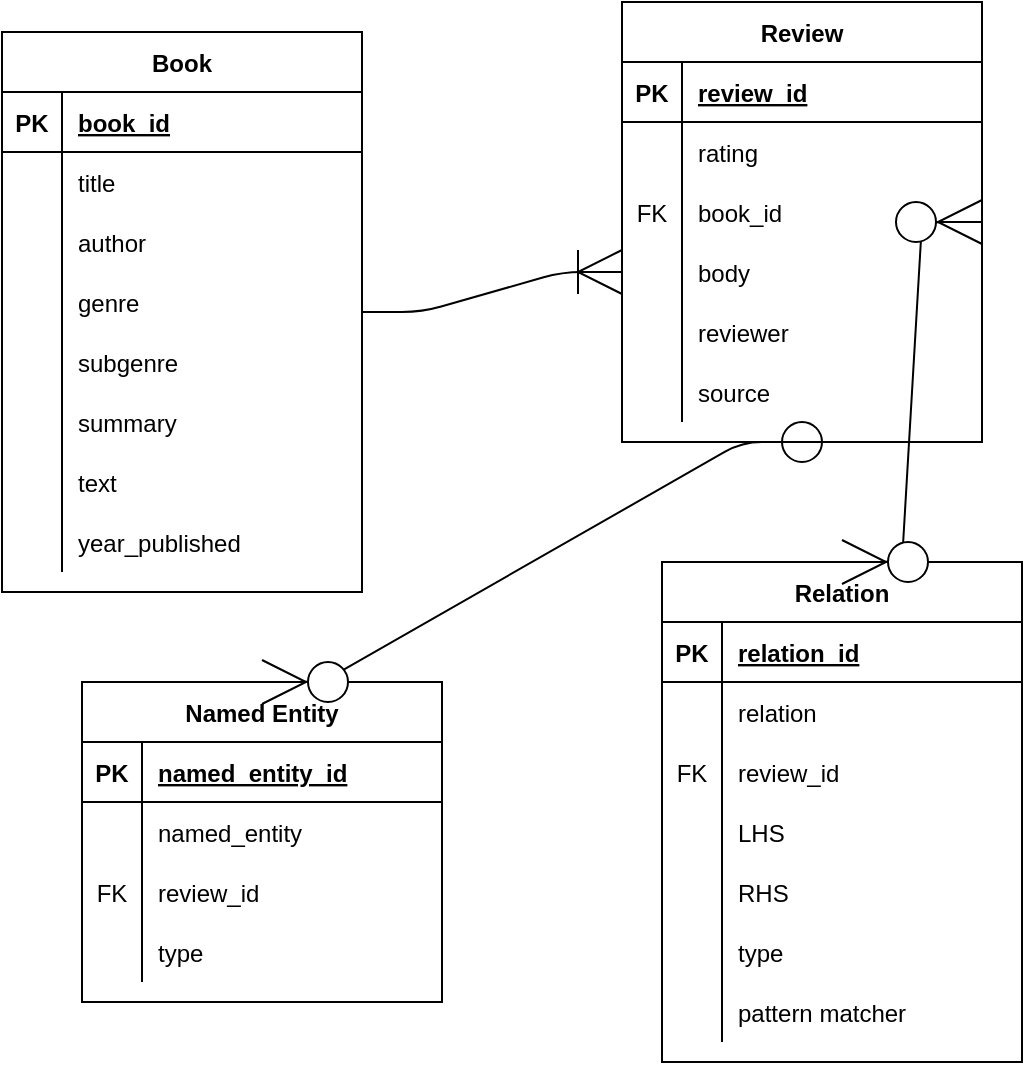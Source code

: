 <mxfile version="14.4.7" type="github">
  <diagram id="fbK2GwRk4LEuwhx-I1Jf" name="Page-1">
    <mxGraphModel dx="779" dy="563" grid="1" gridSize="10" guides="1" tooltips="1" connect="1" arrows="1" fold="1" page="1" pageScale="1" pageWidth="850" pageHeight="1100" math="0" shadow="0">
      <root>
        <mxCell id="VvQJ6g8RMtxhGM0xrztF-0" />
        <mxCell id="VvQJ6g8RMtxhGM0xrztF-1" parent="VvQJ6g8RMtxhGM0xrztF-0" />
        <mxCell id="63T5zMLXDl2bLYW26i59-0" value="Book" style="shape=table;startSize=30;container=1;collapsible=1;childLayout=tableLayout;fixedRows=1;rowLines=0;fontStyle=1;align=center;resizeLast=1;" vertex="1" parent="VvQJ6g8RMtxhGM0xrztF-1">
          <mxGeometry x="140" y="35" width="180" height="280" as="geometry" />
        </mxCell>
        <mxCell id="63T5zMLXDl2bLYW26i59-1" value="" style="shape=partialRectangle;collapsible=0;dropTarget=0;pointerEvents=0;fillColor=none;top=0;left=0;bottom=1;right=0;points=[[0,0.5],[1,0.5]];portConstraint=eastwest;" vertex="1" parent="63T5zMLXDl2bLYW26i59-0">
          <mxGeometry y="30" width="180" height="30" as="geometry" />
        </mxCell>
        <mxCell id="63T5zMLXDl2bLYW26i59-2" value="PK" style="shape=partialRectangle;connectable=0;fillColor=none;top=0;left=0;bottom=0;right=0;fontStyle=1;overflow=hidden;" vertex="1" parent="63T5zMLXDl2bLYW26i59-1">
          <mxGeometry width="30" height="30" as="geometry" />
        </mxCell>
        <mxCell id="63T5zMLXDl2bLYW26i59-3" value="book_id" style="shape=partialRectangle;connectable=0;fillColor=none;top=0;left=0;bottom=0;right=0;align=left;spacingLeft=6;fontStyle=5;overflow=hidden;" vertex="1" parent="63T5zMLXDl2bLYW26i59-1">
          <mxGeometry x="30" width="150" height="30" as="geometry" />
        </mxCell>
        <mxCell id="63T5zMLXDl2bLYW26i59-4" value="" style="shape=partialRectangle;collapsible=0;dropTarget=0;pointerEvents=0;fillColor=none;top=0;left=0;bottom=0;right=0;points=[[0,0.5],[1,0.5]];portConstraint=eastwest;" vertex="1" parent="63T5zMLXDl2bLYW26i59-0">
          <mxGeometry y="60" width="180" height="30" as="geometry" />
        </mxCell>
        <mxCell id="63T5zMLXDl2bLYW26i59-5" value="" style="shape=partialRectangle;connectable=0;fillColor=none;top=0;left=0;bottom=0;right=0;editable=1;overflow=hidden;" vertex="1" parent="63T5zMLXDl2bLYW26i59-4">
          <mxGeometry width="30" height="30" as="geometry" />
        </mxCell>
        <mxCell id="63T5zMLXDl2bLYW26i59-6" value="title" style="shape=partialRectangle;connectable=0;fillColor=none;top=0;left=0;bottom=0;right=0;align=left;spacingLeft=6;overflow=hidden;" vertex="1" parent="63T5zMLXDl2bLYW26i59-4">
          <mxGeometry x="30" width="150" height="30" as="geometry" />
        </mxCell>
        <mxCell id="63T5zMLXDl2bLYW26i59-7" value="" style="shape=partialRectangle;collapsible=0;dropTarget=0;pointerEvents=0;fillColor=none;top=0;left=0;bottom=0;right=0;points=[[0,0.5],[1,0.5]];portConstraint=eastwest;" vertex="1" parent="63T5zMLXDl2bLYW26i59-0">
          <mxGeometry y="90" width="180" height="30" as="geometry" />
        </mxCell>
        <mxCell id="63T5zMLXDl2bLYW26i59-8" value="" style="shape=partialRectangle;connectable=0;fillColor=none;top=0;left=0;bottom=0;right=0;editable=1;overflow=hidden;" vertex="1" parent="63T5zMLXDl2bLYW26i59-7">
          <mxGeometry width="30" height="30" as="geometry" />
        </mxCell>
        <mxCell id="63T5zMLXDl2bLYW26i59-9" value="author" style="shape=partialRectangle;connectable=0;fillColor=none;top=0;left=0;bottom=0;right=0;align=left;spacingLeft=6;overflow=hidden;" vertex="1" parent="63T5zMLXDl2bLYW26i59-7">
          <mxGeometry x="30" width="150" height="30" as="geometry" />
        </mxCell>
        <mxCell id="63T5zMLXDl2bLYW26i59-10" value="" style="shape=partialRectangle;collapsible=0;dropTarget=0;pointerEvents=0;fillColor=none;top=0;left=0;bottom=0;right=0;points=[[0,0.5],[1,0.5]];portConstraint=eastwest;" vertex="1" parent="63T5zMLXDl2bLYW26i59-0">
          <mxGeometry y="120" width="180" height="30" as="geometry" />
        </mxCell>
        <mxCell id="63T5zMLXDl2bLYW26i59-11" value="" style="shape=partialRectangle;connectable=0;fillColor=none;top=0;left=0;bottom=0;right=0;editable=1;overflow=hidden;" vertex="1" parent="63T5zMLXDl2bLYW26i59-10">
          <mxGeometry width="30" height="30" as="geometry" />
        </mxCell>
        <mxCell id="63T5zMLXDl2bLYW26i59-12" value="genre" style="shape=partialRectangle;connectable=0;fillColor=none;top=0;left=0;bottom=0;right=0;align=left;spacingLeft=6;overflow=hidden;" vertex="1" parent="63T5zMLXDl2bLYW26i59-10">
          <mxGeometry x="30" width="150" height="30" as="geometry" />
        </mxCell>
        <mxCell id="63T5zMLXDl2bLYW26i59-87" value="" style="shape=partialRectangle;collapsible=0;dropTarget=0;pointerEvents=0;fillColor=none;top=0;left=0;bottom=0;right=0;points=[[0,0.5],[1,0.5]];portConstraint=eastwest;" vertex="1" parent="63T5zMLXDl2bLYW26i59-0">
          <mxGeometry y="150" width="180" height="30" as="geometry" />
        </mxCell>
        <mxCell id="63T5zMLXDl2bLYW26i59-88" value="" style="shape=partialRectangle;connectable=0;fillColor=none;top=0;left=0;bottom=0;right=0;editable=1;overflow=hidden;" vertex="1" parent="63T5zMLXDl2bLYW26i59-87">
          <mxGeometry width="30" height="30" as="geometry" />
        </mxCell>
        <mxCell id="63T5zMLXDl2bLYW26i59-89" value="subgenre" style="shape=partialRectangle;connectable=0;fillColor=none;top=0;left=0;bottom=0;right=0;align=left;spacingLeft=6;overflow=hidden;" vertex="1" parent="63T5zMLXDl2bLYW26i59-87">
          <mxGeometry x="30" width="150" height="30" as="geometry" />
        </mxCell>
        <mxCell id="63T5zMLXDl2bLYW26i59-78" value="" style="shape=partialRectangle;collapsible=0;dropTarget=0;pointerEvents=0;fillColor=none;top=0;left=0;bottom=0;right=0;points=[[0,0.5],[1,0.5]];portConstraint=eastwest;" vertex="1" parent="63T5zMLXDl2bLYW26i59-0">
          <mxGeometry y="180" width="180" height="30" as="geometry" />
        </mxCell>
        <mxCell id="63T5zMLXDl2bLYW26i59-79" value="" style="shape=partialRectangle;connectable=0;fillColor=none;top=0;left=0;bottom=0;right=0;editable=1;overflow=hidden;" vertex="1" parent="63T5zMLXDl2bLYW26i59-78">
          <mxGeometry width="30" height="30" as="geometry" />
        </mxCell>
        <mxCell id="63T5zMLXDl2bLYW26i59-80" value="summary" style="shape=partialRectangle;connectable=0;fillColor=none;top=0;left=0;bottom=0;right=0;align=left;spacingLeft=6;overflow=hidden;" vertex="1" parent="63T5zMLXDl2bLYW26i59-78">
          <mxGeometry x="30" width="150" height="30" as="geometry" />
        </mxCell>
        <mxCell id="63T5zMLXDl2bLYW26i59-81" value="" style="shape=partialRectangle;collapsible=0;dropTarget=0;pointerEvents=0;fillColor=none;top=0;left=0;bottom=0;right=0;points=[[0,0.5],[1,0.5]];portConstraint=eastwest;" vertex="1" parent="63T5zMLXDl2bLYW26i59-0">
          <mxGeometry y="210" width="180" height="30" as="geometry" />
        </mxCell>
        <mxCell id="63T5zMLXDl2bLYW26i59-82" value="" style="shape=partialRectangle;connectable=0;fillColor=none;top=0;left=0;bottom=0;right=0;editable=1;overflow=hidden;" vertex="1" parent="63T5zMLXDl2bLYW26i59-81">
          <mxGeometry width="30" height="30" as="geometry" />
        </mxCell>
        <mxCell id="63T5zMLXDl2bLYW26i59-83" value="text" style="shape=partialRectangle;connectable=0;fillColor=none;top=0;left=0;bottom=0;right=0;align=left;spacingLeft=6;overflow=hidden;" vertex="1" parent="63T5zMLXDl2bLYW26i59-81">
          <mxGeometry x="30" width="150" height="30" as="geometry" />
        </mxCell>
        <mxCell id="63T5zMLXDl2bLYW26i59-84" value="" style="shape=partialRectangle;collapsible=0;dropTarget=0;pointerEvents=0;fillColor=none;top=0;left=0;bottom=0;right=0;points=[[0,0.5],[1,0.5]];portConstraint=eastwest;" vertex="1" parent="63T5zMLXDl2bLYW26i59-0">
          <mxGeometry y="240" width="180" height="30" as="geometry" />
        </mxCell>
        <mxCell id="63T5zMLXDl2bLYW26i59-85" value="" style="shape=partialRectangle;connectable=0;fillColor=none;top=0;left=0;bottom=0;right=0;editable=1;overflow=hidden;" vertex="1" parent="63T5zMLXDl2bLYW26i59-84">
          <mxGeometry width="30" height="30" as="geometry" />
        </mxCell>
        <mxCell id="63T5zMLXDl2bLYW26i59-86" value="year_published" style="shape=partialRectangle;connectable=0;fillColor=none;top=0;left=0;bottom=0;right=0;align=left;spacingLeft=6;overflow=hidden;" vertex="1" parent="63T5zMLXDl2bLYW26i59-84">
          <mxGeometry x="30" width="150" height="30" as="geometry" />
        </mxCell>
        <mxCell id="63T5zMLXDl2bLYW26i59-13" value="Relation" style="shape=table;startSize=30;container=1;collapsible=1;childLayout=tableLayout;fixedRows=1;rowLines=0;fontStyle=1;align=center;resizeLast=1;" vertex="1" parent="VvQJ6g8RMtxhGM0xrztF-1">
          <mxGeometry x="470" y="300" width="180" height="250" as="geometry" />
        </mxCell>
        <mxCell id="63T5zMLXDl2bLYW26i59-14" value="" style="shape=partialRectangle;collapsible=0;dropTarget=0;pointerEvents=0;fillColor=none;top=0;left=0;bottom=1;right=0;points=[[0,0.5],[1,0.5]];portConstraint=eastwest;" vertex="1" parent="63T5zMLXDl2bLYW26i59-13">
          <mxGeometry y="30" width="180" height="30" as="geometry" />
        </mxCell>
        <mxCell id="63T5zMLXDl2bLYW26i59-15" value="PK" style="shape=partialRectangle;connectable=0;fillColor=none;top=0;left=0;bottom=0;right=0;fontStyle=1;overflow=hidden;" vertex="1" parent="63T5zMLXDl2bLYW26i59-14">
          <mxGeometry width="30" height="30" as="geometry" />
        </mxCell>
        <mxCell id="63T5zMLXDl2bLYW26i59-16" value="relation_id" style="shape=partialRectangle;connectable=0;fillColor=none;top=0;left=0;bottom=0;right=0;align=left;spacingLeft=6;fontStyle=5;overflow=hidden;" vertex="1" parent="63T5zMLXDl2bLYW26i59-14">
          <mxGeometry x="30" width="150" height="30" as="geometry" />
        </mxCell>
        <mxCell id="63T5zMLXDl2bLYW26i59-17" value="" style="shape=partialRectangle;collapsible=0;dropTarget=0;pointerEvents=0;fillColor=none;top=0;left=0;bottom=0;right=0;points=[[0,0.5],[1,0.5]];portConstraint=eastwest;" vertex="1" parent="63T5zMLXDl2bLYW26i59-13">
          <mxGeometry y="60" width="180" height="30" as="geometry" />
        </mxCell>
        <mxCell id="63T5zMLXDl2bLYW26i59-18" value="" style="shape=partialRectangle;connectable=0;fillColor=none;top=0;left=0;bottom=0;right=0;editable=1;overflow=hidden;" vertex="1" parent="63T5zMLXDl2bLYW26i59-17">
          <mxGeometry width="30" height="30" as="geometry" />
        </mxCell>
        <mxCell id="63T5zMLXDl2bLYW26i59-19" value="relation" style="shape=partialRectangle;connectable=0;fillColor=none;top=0;left=0;bottom=0;right=0;align=left;spacingLeft=6;overflow=hidden;" vertex="1" parent="63T5zMLXDl2bLYW26i59-17">
          <mxGeometry x="30" width="150" height="30" as="geometry" />
        </mxCell>
        <mxCell id="63T5zMLXDl2bLYW26i59-106" value="" style="shape=partialRectangle;collapsible=0;dropTarget=0;pointerEvents=0;fillColor=none;top=0;left=0;bottom=0;right=0;points=[[0,0.5],[1,0.5]];portConstraint=eastwest;" vertex="1" parent="63T5zMLXDl2bLYW26i59-13">
          <mxGeometry y="90" width="180" height="30" as="geometry" />
        </mxCell>
        <mxCell id="63T5zMLXDl2bLYW26i59-107" value="FK" style="shape=partialRectangle;connectable=0;fillColor=none;top=0;left=0;bottom=0;right=0;editable=1;overflow=hidden;" vertex="1" parent="63T5zMLXDl2bLYW26i59-106">
          <mxGeometry width="30" height="30" as="geometry" />
        </mxCell>
        <mxCell id="63T5zMLXDl2bLYW26i59-108" value="review_id" style="shape=partialRectangle;connectable=0;fillColor=none;top=0;left=0;bottom=0;right=0;align=left;spacingLeft=6;overflow=hidden;" vertex="1" parent="63T5zMLXDl2bLYW26i59-106">
          <mxGeometry x="30" width="150" height="30" as="geometry" />
        </mxCell>
        <mxCell id="63T5zMLXDl2bLYW26i59-93" value="" style="shape=partialRectangle;collapsible=0;dropTarget=0;pointerEvents=0;fillColor=none;top=0;left=0;bottom=0;right=0;points=[[0,0.5],[1,0.5]];portConstraint=eastwest;" vertex="1" parent="63T5zMLXDl2bLYW26i59-13">
          <mxGeometry y="120" width="180" height="30" as="geometry" />
        </mxCell>
        <mxCell id="63T5zMLXDl2bLYW26i59-94" value="" style="shape=partialRectangle;connectable=0;fillColor=none;top=0;left=0;bottom=0;right=0;editable=1;overflow=hidden;" vertex="1" parent="63T5zMLXDl2bLYW26i59-93">
          <mxGeometry width="30" height="30" as="geometry" />
        </mxCell>
        <mxCell id="63T5zMLXDl2bLYW26i59-95" value="LHS" style="shape=partialRectangle;connectable=0;fillColor=none;top=0;left=0;bottom=0;right=0;align=left;spacingLeft=6;overflow=hidden;" vertex="1" parent="63T5zMLXDl2bLYW26i59-93">
          <mxGeometry x="30" width="150" height="30" as="geometry" />
        </mxCell>
        <mxCell id="63T5zMLXDl2bLYW26i59-96" value="" style="shape=partialRectangle;collapsible=0;dropTarget=0;pointerEvents=0;fillColor=none;top=0;left=0;bottom=0;right=0;points=[[0,0.5],[1,0.5]];portConstraint=eastwest;" vertex="1" parent="63T5zMLXDl2bLYW26i59-13">
          <mxGeometry y="150" width="180" height="30" as="geometry" />
        </mxCell>
        <mxCell id="63T5zMLXDl2bLYW26i59-97" value="" style="shape=partialRectangle;connectable=0;fillColor=none;top=0;left=0;bottom=0;right=0;editable=1;overflow=hidden;" vertex="1" parent="63T5zMLXDl2bLYW26i59-96">
          <mxGeometry width="30" height="30" as="geometry" />
        </mxCell>
        <mxCell id="63T5zMLXDl2bLYW26i59-98" value="RHS" style="shape=partialRectangle;connectable=0;fillColor=none;top=0;left=0;bottom=0;right=0;align=left;spacingLeft=6;overflow=hidden;" vertex="1" parent="63T5zMLXDl2bLYW26i59-96">
          <mxGeometry x="30" width="150" height="30" as="geometry" />
        </mxCell>
        <mxCell id="63T5zMLXDl2bLYW26i59-20" value="" style="shape=partialRectangle;collapsible=0;dropTarget=0;pointerEvents=0;fillColor=none;top=0;left=0;bottom=0;right=0;points=[[0,0.5],[1,0.5]];portConstraint=eastwest;" vertex="1" parent="63T5zMLXDl2bLYW26i59-13">
          <mxGeometry y="180" width="180" height="30" as="geometry" />
        </mxCell>
        <mxCell id="63T5zMLXDl2bLYW26i59-21" value="" style="shape=partialRectangle;connectable=0;fillColor=none;top=0;left=0;bottom=0;right=0;editable=1;overflow=hidden;" vertex="1" parent="63T5zMLXDl2bLYW26i59-20">
          <mxGeometry width="30" height="30" as="geometry" />
        </mxCell>
        <mxCell id="63T5zMLXDl2bLYW26i59-22" value="type" style="shape=partialRectangle;connectable=0;fillColor=none;top=0;left=0;bottom=0;right=0;align=left;spacingLeft=6;overflow=hidden;" vertex="1" parent="63T5zMLXDl2bLYW26i59-20">
          <mxGeometry x="30" width="150" height="30" as="geometry" />
        </mxCell>
        <mxCell id="63T5zMLXDl2bLYW26i59-23" value="" style="shape=partialRectangle;collapsible=0;dropTarget=0;pointerEvents=0;fillColor=none;top=0;left=0;bottom=0;right=0;points=[[0,0.5],[1,0.5]];portConstraint=eastwest;" vertex="1" parent="63T5zMLXDl2bLYW26i59-13">
          <mxGeometry y="210" width="180" height="30" as="geometry" />
        </mxCell>
        <mxCell id="63T5zMLXDl2bLYW26i59-24" value="" style="shape=partialRectangle;connectable=0;fillColor=none;top=0;left=0;bottom=0;right=0;editable=1;overflow=hidden;" vertex="1" parent="63T5zMLXDl2bLYW26i59-23">
          <mxGeometry width="30" height="30" as="geometry" />
        </mxCell>
        <mxCell id="63T5zMLXDl2bLYW26i59-25" value="pattern matcher" style="shape=partialRectangle;connectable=0;fillColor=none;top=0;left=0;bottom=0;right=0;align=left;spacingLeft=6;overflow=hidden;" vertex="1" parent="63T5zMLXDl2bLYW26i59-23">
          <mxGeometry x="30" width="150" height="30" as="geometry" />
        </mxCell>
        <mxCell id="63T5zMLXDl2bLYW26i59-26" value="Named Entity" style="shape=table;startSize=30;container=1;collapsible=1;childLayout=tableLayout;fixedRows=1;rowLines=0;fontStyle=1;align=center;resizeLast=1;" vertex="1" parent="VvQJ6g8RMtxhGM0xrztF-1">
          <mxGeometry x="180" y="360" width="180" height="160" as="geometry" />
        </mxCell>
        <mxCell id="63T5zMLXDl2bLYW26i59-27" value="" style="shape=partialRectangle;collapsible=0;dropTarget=0;pointerEvents=0;fillColor=none;top=0;left=0;bottom=1;right=0;points=[[0,0.5],[1,0.5]];portConstraint=eastwest;" vertex="1" parent="63T5zMLXDl2bLYW26i59-26">
          <mxGeometry y="30" width="180" height="30" as="geometry" />
        </mxCell>
        <mxCell id="63T5zMLXDl2bLYW26i59-28" value="PK" style="shape=partialRectangle;connectable=0;fillColor=none;top=0;left=0;bottom=0;right=0;fontStyle=1;overflow=hidden;" vertex="1" parent="63T5zMLXDl2bLYW26i59-27">
          <mxGeometry width="30" height="30" as="geometry" />
        </mxCell>
        <mxCell id="63T5zMLXDl2bLYW26i59-29" value="named_entity_id" style="shape=partialRectangle;connectable=0;fillColor=none;top=0;left=0;bottom=0;right=0;align=left;spacingLeft=6;fontStyle=5;overflow=hidden;" vertex="1" parent="63T5zMLXDl2bLYW26i59-27">
          <mxGeometry x="30" width="150" height="30" as="geometry" />
        </mxCell>
        <mxCell id="63T5zMLXDl2bLYW26i59-30" value="" style="shape=partialRectangle;collapsible=0;dropTarget=0;pointerEvents=0;fillColor=none;top=0;left=0;bottom=0;right=0;points=[[0,0.5],[1,0.5]];portConstraint=eastwest;" vertex="1" parent="63T5zMLXDl2bLYW26i59-26">
          <mxGeometry y="60" width="180" height="30" as="geometry" />
        </mxCell>
        <mxCell id="63T5zMLXDl2bLYW26i59-31" value="" style="shape=partialRectangle;connectable=0;fillColor=none;top=0;left=0;bottom=0;right=0;editable=1;overflow=hidden;" vertex="1" parent="63T5zMLXDl2bLYW26i59-30">
          <mxGeometry width="30" height="30" as="geometry" />
        </mxCell>
        <mxCell id="63T5zMLXDl2bLYW26i59-32" value="named_entity" style="shape=partialRectangle;connectable=0;fillColor=none;top=0;left=0;bottom=0;right=0;align=left;spacingLeft=6;overflow=hidden;" vertex="1" parent="63T5zMLXDl2bLYW26i59-30">
          <mxGeometry x="30" width="150" height="30" as="geometry" />
        </mxCell>
        <mxCell id="63T5zMLXDl2bLYW26i59-33" value="" style="shape=partialRectangle;collapsible=0;dropTarget=0;pointerEvents=0;fillColor=none;top=0;left=0;bottom=0;right=0;points=[[0,0.5],[1,0.5]];portConstraint=eastwest;" vertex="1" parent="63T5zMLXDl2bLYW26i59-26">
          <mxGeometry y="90" width="180" height="30" as="geometry" />
        </mxCell>
        <mxCell id="63T5zMLXDl2bLYW26i59-34" value="FK" style="shape=partialRectangle;connectable=0;fillColor=none;top=0;left=0;bottom=0;right=0;editable=1;overflow=hidden;" vertex="1" parent="63T5zMLXDl2bLYW26i59-33">
          <mxGeometry width="30" height="30" as="geometry" />
        </mxCell>
        <mxCell id="63T5zMLXDl2bLYW26i59-35" value="review_id" style="shape=partialRectangle;connectable=0;fillColor=none;top=0;left=0;bottom=0;right=0;align=left;spacingLeft=6;overflow=hidden;" vertex="1" parent="63T5zMLXDl2bLYW26i59-33">
          <mxGeometry x="30" width="150" height="30" as="geometry" />
        </mxCell>
        <mxCell id="63T5zMLXDl2bLYW26i59-36" value="" style="shape=partialRectangle;collapsible=0;dropTarget=0;pointerEvents=0;fillColor=none;top=0;left=0;bottom=0;right=0;points=[[0,0.5],[1,0.5]];portConstraint=eastwest;" vertex="1" parent="63T5zMLXDl2bLYW26i59-26">
          <mxGeometry y="120" width="180" height="30" as="geometry" />
        </mxCell>
        <mxCell id="63T5zMLXDl2bLYW26i59-37" value="" style="shape=partialRectangle;connectable=0;fillColor=none;top=0;left=0;bottom=0;right=0;editable=1;overflow=hidden;" vertex="1" parent="63T5zMLXDl2bLYW26i59-36">
          <mxGeometry width="30" height="30" as="geometry" />
        </mxCell>
        <mxCell id="63T5zMLXDl2bLYW26i59-38" value="type" style="shape=partialRectangle;connectable=0;fillColor=none;top=0;left=0;bottom=0;right=0;align=left;spacingLeft=6;overflow=hidden;" vertex="1" parent="63T5zMLXDl2bLYW26i59-36">
          <mxGeometry x="30" width="150" height="30" as="geometry" />
        </mxCell>
        <mxCell id="63T5zMLXDl2bLYW26i59-39" value="Review" style="shape=table;startSize=30;container=1;collapsible=1;childLayout=tableLayout;fixedRows=1;rowLines=0;fontStyle=1;align=center;resizeLast=1;strokeWidth=1;" vertex="1" parent="VvQJ6g8RMtxhGM0xrztF-1">
          <mxGeometry x="450" y="20" width="180" height="220" as="geometry" />
        </mxCell>
        <mxCell id="63T5zMLXDl2bLYW26i59-40" value="" style="shape=partialRectangle;collapsible=0;dropTarget=0;pointerEvents=0;fillColor=none;top=0;left=0;bottom=1;right=0;points=[[0,0.5],[1,0.5]];portConstraint=eastwest;" vertex="1" parent="63T5zMLXDl2bLYW26i59-39">
          <mxGeometry y="30" width="180" height="30" as="geometry" />
        </mxCell>
        <mxCell id="63T5zMLXDl2bLYW26i59-41" value="PK" style="shape=partialRectangle;connectable=0;fillColor=none;top=0;left=0;bottom=0;right=0;fontStyle=1;overflow=hidden;" vertex="1" parent="63T5zMLXDl2bLYW26i59-40">
          <mxGeometry width="30" height="30" as="geometry" />
        </mxCell>
        <mxCell id="63T5zMLXDl2bLYW26i59-42" value="review_id" style="shape=partialRectangle;connectable=0;fillColor=none;top=0;left=0;bottom=0;right=0;align=left;spacingLeft=6;fontStyle=5;overflow=hidden;" vertex="1" parent="63T5zMLXDl2bLYW26i59-40">
          <mxGeometry x="30" width="150" height="30" as="geometry" />
        </mxCell>
        <mxCell id="63T5zMLXDl2bLYW26i59-43" value="" style="shape=partialRectangle;collapsible=0;dropTarget=0;pointerEvents=0;fillColor=none;top=0;left=0;bottom=0;right=0;points=[[0,0.5],[1,0.5]];portConstraint=eastwest;" vertex="1" parent="63T5zMLXDl2bLYW26i59-39">
          <mxGeometry y="60" width="180" height="30" as="geometry" />
        </mxCell>
        <mxCell id="63T5zMLXDl2bLYW26i59-44" value="" style="shape=partialRectangle;connectable=0;fillColor=none;top=0;left=0;bottom=0;right=0;editable=1;overflow=hidden;" vertex="1" parent="63T5zMLXDl2bLYW26i59-43">
          <mxGeometry width="30" height="30" as="geometry" />
        </mxCell>
        <mxCell id="63T5zMLXDl2bLYW26i59-45" value="rating" style="shape=partialRectangle;connectable=0;fillColor=none;top=0;left=0;bottom=0;right=0;align=left;spacingLeft=6;overflow=hidden;" vertex="1" parent="63T5zMLXDl2bLYW26i59-43">
          <mxGeometry x="30" width="150" height="30" as="geometry" />
        </mxCell>
        <mxCell id="63T5zMLXDl2bLYW26i59-100" value="" style="shape=partialRectangle;collapsible=0;dropTarget=0;pointerEvents=0;fillColor=none;top=0;left=0;bottom=0;right=0;points=[[0,0.5],[1,0.5]];portConstraint=eastwest;" vertex="1" parent="63T5zMLXDl2bLYW26i59-39">
          <mxGeometry y="90" width="180" height="30" as="geometry" />
        </mxCell>
        <mxCell id="63T5zMLXDl2bLYW26i59-101" value="FK" style="shape=partialRectangle;connectable=0;fillColor=none;top=0;left=0;bottom=0;right=0;editable=1;overflow=hidden;" vertex="1" parent="63T5zMLXDl2bLYW26i59-100">
          <mxGeometry width="30" height="30" as="geometry" />
        </mxCell>
        <mxCell id="63T5zMLXDl2bLYW26i59-102" value="book_id" style="shape=partialRectangle;connectable=0;fillColor=none;top=0;left=0;bottom=0;right=0;align=left;spacingLeft=6;overflow=hidden;" vertex="1" parent="63T5zMLXDl2bLYW26i59-100">
          <mxGeometry x="30" width="150" height="30" as="geometry" />
        </mxCell>
        <mxCell id="63T5zMLXDl2bLYW26i59-46" value="" style="shape=partialRectangle;collapsible=0;dropTarget=0;pointerEvents=0;fillColor=none;top=0;left=0;bottom=0;right=0;points=[[0,0.5],[1,0.5]];portConstraint=eastwest;" vertex="1" parent="63T5zMLXDl2bLYW26i59-39">
          <mxGeometry y="120" width="180" height="30" as="geometry" />
        </mxCell>
        <mxCell id="63T5zMLXDl2bLYW26i59-47" value="" style="shape=partialRectangle;connectable=0;fillColor=none;top=0;left=0;bottom=0;right=0;editable=1;overflow=hidden;" vertex="1" parent="63T5zMLXDl2bLYW26i59-46">
          <mxGeometry width="30" height="30" as="geometry" />
        </mxCell>
        <mxCell id="63T5zMLXDl2bLYW26i59-48" value="body" style="shape=partialRectangle;connectable=0;fillColor=none;top=0;left=0;bottom=0;right=0;align=left;spacingLeft=6;overflow=hidden;" vertex="1" parent="63T5zMLXDl2bLYW26i59-46">
          <mxGeometry x="30" width="150" height="30" as="geometry" />
        </mxCell>
        <mxCell id="63T5zMLXDl2bLYW26i59-49" value="" style="shape=partialRectangle;collapsible=0;dropTarget=0;pointerEvents=0;fillColor=none;top=0;left=0;bottom=0;right=0;points=[[0,0.5],[1,0.5]];portConstraint=eastwest;" vertex="1" parent="63T5zMLXDl2bLYW26i59-39">
          <mxGeometry y="150" width="180" height="30" as="geometry" />
        </mxCell>
        <mxCell id="63T5zMLXDl2bLYW26i59-50" value="" style="shape=partialRectangle;connectable=0;fillColor=none;top=0;left=0;bottom=0;right=0;editable=1;overflow=hidden;" vertex="1" parent="63T5zMLXDl2bLYW26i59-49">
          <mxGeometry width="30" height="30" as="geometry" />
        </mxCell>
        <mxCell id="63T5zMLXDl2bLYW26i59-51" value="reviewer" style="shape=partialRectangle;connectable=0;fillColor=none;top=0;left=0;bottom=0;right=0;align=left;spacingLeft=6;overflow=hidden;" vertex="1" parent="63T5zMLXDl2bLYW26i59-49">
          <mxGeometry x="30" width="150" height="30" as="geometry" />
        </mxCell>
        <mxCell id="63T5zMLXDl2bLYW26i59-75" value="" style="shape=partialRectangle;collapsible=0;dropTarget=0;pointerEvents=0;fillColor=none;top=0;left=0;bottom=0;right=0;points=[[0,0.5],[1,0.5]];portConstraint=eastwest;" vertex="1" parent="63T5zMLXDl2bLYW26i59-39">
          <mxGeometry y="180" width="180" height="30" as="geometry" />
        </mxCell>
        <mxCell id="63T5zMLXDl2bLYW26i59-76" value="" style="shape=partialRectangle;connectable=0;fillColor=none;top=0;left=0;bottom=0;right=0;editable=1;overflow=hidden;" vertex="1" parent="63T5zMLXDl2bLYW26i59-75">
          <mxGeometry width="30" height="30" as="geometry" />
        </mxCell>
        <mxCell id="63T5zMLXDl2bLYW26i59-77" value="source" style="shape=partialRectangle;connectable=0;fillColor=none;top=0;left=0;bottom=0;right=0;align=left;spacingLeft=6;overflow=hidden;" vertex="1" parent="63T5zMLXDl2bLYW26i59-75">
          <mxGeometry x="30" width="150" height="30" as="geometry" />
        </mxCell>
        <mxCell id="63T5zMLXDl2bLYW26i59-90" value="" style="edgeStyle=entityRelationEdgeStyle;fontSize=12;html=1;endArrow=ERoneToMany;exitX=1;exitY=0.5;exitDx=0;exitDy=0;entryX=0;entryY=0.5;entryDx=0;entryDy=0;endSize=20;startSize=20;" edge="1" parent="VvQJ6g8RMtxhGM0xrztF-1" source="63T5zMLXDl2bLYW26i59-0" target="63T5zMLXDl2bLYW26i59-46">
          <mxGeometry width="100" height="100" relative="1" as="geometry">
            <mxPoint x="325" y="230" as="sourcePoint" />
            <mxPoint x="425" y="130" as="targetPoint" />
          </mxGeometry>
        </mxCell>
        <mxCell id="63T5zMLXDl2bLYW26i59-92" value="" style="edgeStyle=entityRelationEdgeStyle;fontSize=12;html=1;endArrow=ERzeroToMany;entryX=0.5;entryY=0;entryDx=0;entryDy=0;exitX=0.5;exitY=1;exitDx=0;exitDy=0;endSize=20;startSize=20;startArrow=oval;startFill=0;endFill=1;" edge="1" parent="VvQJ6g8RMtxhGM0xrztF-1" source="63T5zMLXDl2bLYW26i59-39" target="63T5zMLXDl2bLYW26i59-26">
          <mxGeometry width="100" height="100" relative="1" as="geometry">
            <mxPoint x="40" y="430" as="sourcePoint" />
            <mxPoint x="140" y="330" as="targetPoint" />
          </mxGeometry>
        </mxCell>
        <mxCell id="63T5zMLXDl2bLYW26i59-110" value="" style="edgeStyle=entityRelationEdgeStyle;fontSize=12;html=1;endArrow=ERzeroToMany;endFill=1;startArrow=ERzeroToMany;entryX=1;entryY=0.5;entryDx=0;entryDy=0;exitX=0.5;exitY=0;exitDx=0;exitDy=0;endSize=20;startSize=20;" edge="1" parent="VvQJ6g8RMtxhGM0xrztF-1" source="63T5zMLXDl2bLYW26i59-13" target="63T5zMLXDl2bLYW26i59-39">
          <mxGeometry width="100" height="100" relative="1" as="geometry">
            <mxPoint x="350" y="320" as="sourcePoint" />
            <mxPoint x="450" y="220" as="targetPoint" />
          </mxGeometry>
        </mxCell>
      </root>
    </mxGraphModel>
  </diagram>
</mxfile>
